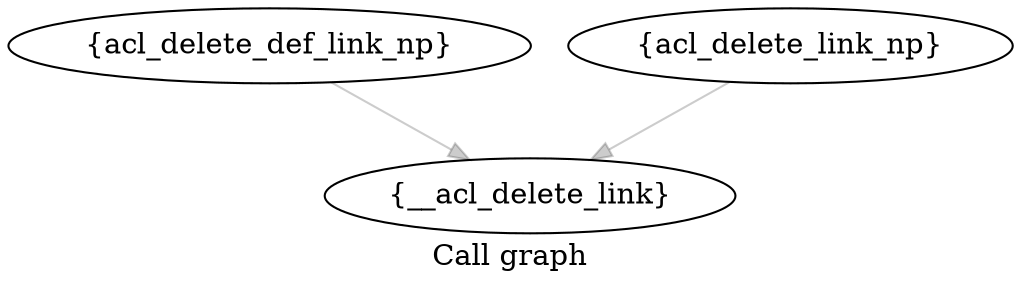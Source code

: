 digraph "Call graph" {
	label="Call graph";
	"Node0x80563f100" [label="{acl_delete_def_link_np}"];
	"Node0x80563f100" -> "Node0x80563f160" [color="#00000033"];

	"Node0x80563f280" [label="{acl_delete_link_np}"];
	"Node0x80563f280" -> "Node0x80563f160" [color="#00000033"];

	"Node0x80563f160" [label="{__acl_delete_link}"];

}

